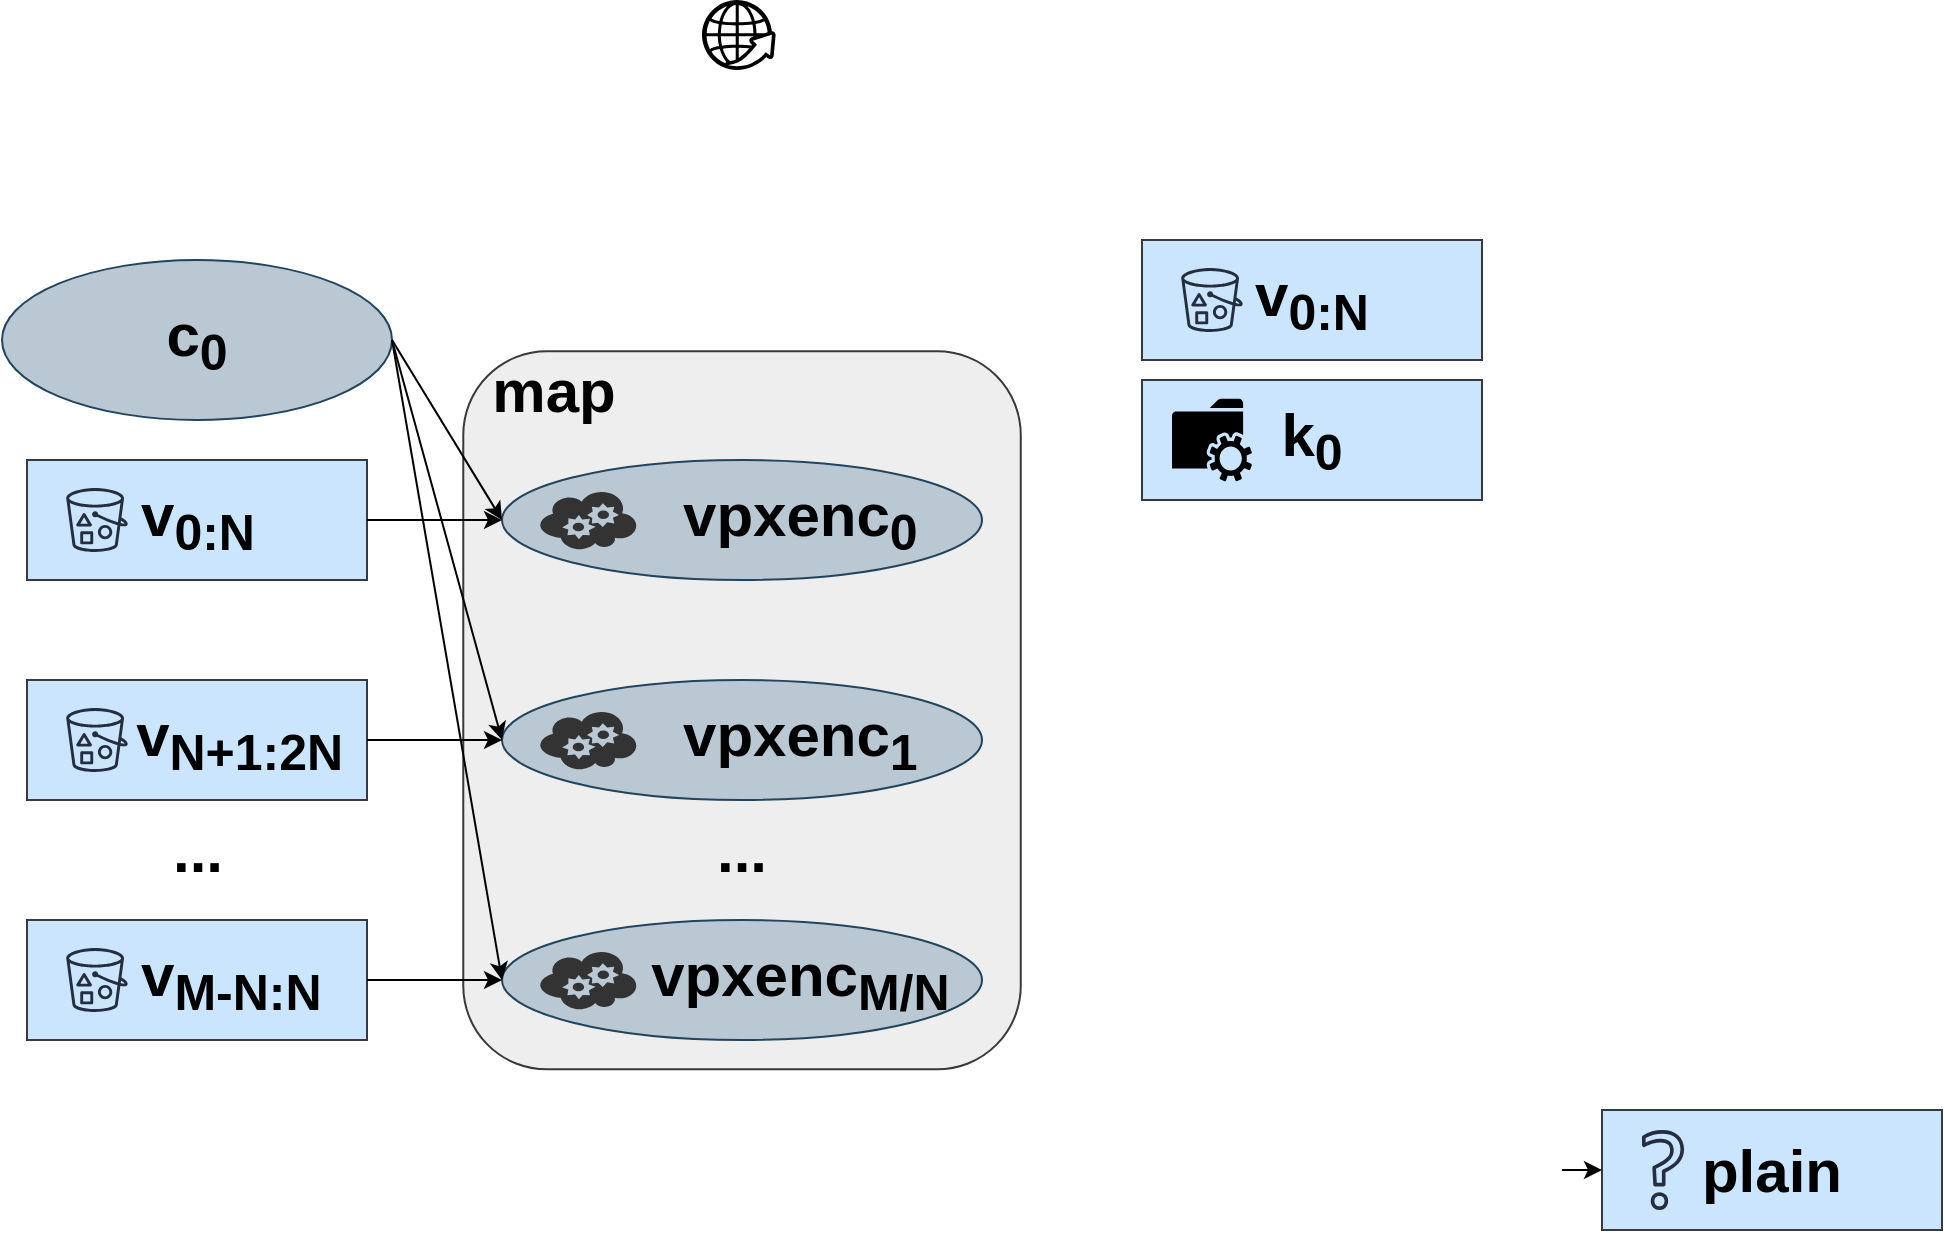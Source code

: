 <mxfile version="15.4.0" type="device"><diagram id="yiRDfCdH8cYX3cv1Tssn" name="Page-1"><mxGraphModel dx="2169" dy="1000" grid="1" gridSize="10" guides="1" tooltips="1" connect="1" arrows="1" fold="1" page="1" pageScale="1" pageWidth="827" pageHeight="1169" math="0" shadow="0"><root><mxCell id="0"/><mxCell id="1" parent="0"/><mxCell id="yL-OMmzlrlwscUEzl_rt-29" value="&lt;span style=&quot;font-size: 30px&quot;&gt;&lt;b&gt;k&lt;sub&gt;0&lt;/sub&gt;&lt;/b&gt;&lt;/span&gt;" style="rounded=0;whiteSpace=wrap;html=1;fillColor=#cce5ff;strokeColor=#36393d;" parent="1" vertex="1"><mxGeometry x="270" y="220" width="170" height="60" as="geometry"/></mxCell><mxCell id="AtRZBNMKBspMdsv5DlmV-30" value="&lt;b&gt;&lt;font style=&quot;font-size: 30px&quot;&gt;c&lt;sub&gt;0&lt;/sub&gt;&lt;/font&gt;&lt;/b&gt;" style="ellipse;whiteSpace=wrap;html=1;fillColor=#bac8d3;strokeColor=#23445d;" parent="1" vertex="1"><mxGeometry x="-300" y="160" width="195" height="80" as="geometry"/></mxCell><mxCell id="AtRZBNMKBspMdsv5DlmV-32" value="&lt;span style=&quot;font-size: 30px&quot;&gt;&lt;b&gt;v&lt;sub&gt;0:N&lt;/sub&gt;&lt;/b&gt;&lt;/span&gt;" style="rounded=0;whiteSpace=wrap;html=1;fillColor=#cce5ff;strokeColor=#36393d;" parent="1" vertex="1"><mxGeometry x="-287.5" y="260" width="170" height="60" as="geometry"/></mxCell><mxCell id="hjSG1IsNEeubkVH7Rs9Z-1" value="" style="sketch=0;html=1;aspect=fixed;strokeColor=none;shadow=0;align=center;verticalAlign=top;fillColor=#000000;shape=mxgraph.gcp2.globe_world" parent="1" vertex="1"><mxGeometry x="50" y="30" width="36.84" height="35" as="geometry"/></mxCell><mxCell id="yL-OMmzlrlwscUEzl_rt-1" value="" style="sketch=0;outlineConnect=0;fontColor=#232F3E;gradientColor=none;strokeColor=#232F3E;fillColor=none;dashed=0;verticalLabelPosition=bottom;verticalAlign=top;align=center;html=1;fontSize=12;fontStyle=0;aspect=fixed;shape=mxgraph.aws4.resourceIcon;resIcon=mxgraph.aws4.bucket_with_objects;" parent="1" vertex="1"><mxGeometry x="-272.5" y="270" width="40" height="40" as="geometry"/></mxCell><mxCell id="yL-OMmzlrlwscUEzl_rt-20" value="" style="group" parent="1" vertex="1" connectable="0"><mxGeometry x="-50" y="260" width="562.5" height="290" as="geometry"/></mxCell><mxCell id="yL-OMmzlrlwscUEzl_rt-25" value="" style="rounded=1;whiteSpace=wrap;html=1;fillColor=#eeeeee;rotation=90;strokeColor=#36393d;align=right;" parent="yL-OMmzlrlwscUEzl_rt-20" vertex="1"><mxGeometry x="-59.52" y="-14.22" width="359.06" height="278.75" as="geometry"/></mxCell><mxCell id="yL-OMmzlrlwscUEzl_rt-26" value="&lt;b&gt;&lt;font style=&quot;font-size: 30px&quot;&gt;map&lt;/font&gt;&lt;/b&gt;" style="text;html=1;strokeColor=none;fillColor=none;align=center;verticalAlign=middle;whiteSpace=wrap;rounded=0;" parent="yL-OMmzlrlwscUEzl_rt-20" vertex="1"><mxGeometry x="-4.38" y="-50" width="60" height="30" as="geometry"/></mxCell><mxCell id="yL-OMmzlrlwscUEzl_rt-21" value="&lt;b&gt;&lt;font style=&quot;font-size: 30px&quot;&gt;&amp;nbsp; &amp;nbsp; &amp;nbsp; &amp;nbsp;vpxenc&lt;sub&gt;0&lt;/sub&gt;&lt;/font&gt;&lt;/b&gt;" style="ellipse;whiteSpace=wrap;html=1;fillColor=#bac8d3;strokeColor=#23445d;" parent="yL-OMmzlrlwscUEzl_rt-20" vertex="1"><mxGeometry width="240" height="60" as="geometry"/></mxCell><mxCell id="yL-OMmzlrlwscUEzl_rt-22" value="" style="verticalLabelPosition=bottom;html=1;verticalAlign=top;align=center;strokeColor=none;fillColor=#333333;shape=mxgraph.azure.cloud_service;" parent="yL-OMmzlrlwscUEzl_rt-20" vertex="1"><mxGeometry x="18.462" y="15" width="49.231" height="30" as="geometry"/></mxCell><mxCell id="yL-OMmzlrlwscUEzl_rt-9" value="&lt;span style=&quot;font-size: 30px&quot;&gt;&lt;b&gt;&amp;nbsp; &amp;nbsp; &amp;nbsp;v&lt;sub&gt;N+1:2N&lt;/sub&gt;&lt;/b&gt;&lt;/span&gt;" style="rounded=0;whiteSpace=wrap;html=1;fillColor=#cce5ff;strokeColor=#36393d;" parent="yL-OMmzlrlwscUEzl_rt-20" vertex="1"><mxGeometry x="-237.5" y="110" width="170" height="60" as="geometry"/></mxCell><mxCell id="yL-OMmzlrlwscUEzl_rt-10" value="" style="sketch=0;outlineConnect=0;fontColor=#232F3E;gradientColor=none;strokeColor=#232F3E;fillColor=none;dashed=0;verticalLabelPosition=bottom;verticalAlign=top;align=center;html=1;fontSize=12;fontStyle=0;aspect=fixed;shape=mxgraph.aws4.resourceIcon;resIcon=mxgraph.aws4.bucket_with_objects;" parent="yL-OMmzlrlwscUEzl_rt-20" vertex="1"><mxGeometry x="-222.5" y="120" width="40" height="40" as="geometry"/></mxCell><mxCell id="yL-OMmzlrlwscUEzl_rt-17" value="" style="group" parent="yL-OMmzlrlwscUEzl_rt-20" vertex="1" connectable="0"><mxGeometry y="110" width="240" height="60" as="geometry"/></mxCell><mxCell id="yL-OMmzlrlwscUEzl_rt-18" value="&lt;b&gt;&lt;font style=&quot;font-size: 30px&quot;&gt;&amp;nbsp; &amp;nbsp; &amp;nbsp; &amp;nbsp;vpxenc&lt;sub&gt;1&lt;/sub&gt;&lt;/font&gt;&lt;/b&gt;" style="ellipse;whiteSpace=wrap;html=1;fillColor=#bac8d3;strokeColor=#23445d;" parent="yL-OMmzlrlwscUEzl_rt-17" vertex="1"><mxGeometry width="240" height="60" as="geometry"/></mxCell><mxCell id="yL-OMmzlrlwscUEzl_rt-19" value="" style="verticalLabelPosition=bottom;html=1;verticalAlign=top;align=center;strokeColor=none;fillColor=#333333;shape=mxgraph.azure.cloud_service;" parent="yL-OMmzlrlwscUEzl_rt-17" vertex="1"><mxGeometry x="18.462" y="15" width="49.231" height="30" as="geometry"/></mxCell><mxCell id="yL-OMmzlrlwscUEzl_rt-15" style="edgeStyle=none;rounded=0;orthogonalLoop=1;jettySize=auto;html=1;exitX=1;exitY=0.5;exitDx=0;exitDy=0;entryX=0;entryY=0.5;entryDx=0;entryDy=0;" parent="yL-OMmzlrlwscUEzl_rt-20" source="yL-OMmzlrlwscUEzl_rt-9" target="yL-OMmzlrlwscUEzl_rt-18" edge="1"><mxGeometry relative="1" as="geometry"><mxPoint x="5" y="140" as="targetPoint"/></mxGeometry></mxCell><mxCell id="yL-OMmzlrlwscUEzl_rt-11" value="&lt;span style=&quot;font-size: 30px&quot;&gt;&lt;b&gt;&amp;nbsp; &amp;nbsp; v&lt;sub&gt;M-N:N&lt;/sub&gt;&lt;/b&gt;&lt;/span&gt;" style="rounded=0;whiteSpace=wrap;html=1;fillColor=#cce5ff;strokeColor=#36393d;" parent="yL-OMmzlrlwscUEzl_rt-20" vertex="1"><mxGeometry x="-237.5" y="230" width="170" height="60" as="geometry"/></mxCell><mxCell id="yL-OMmzlrlwscUEzl_rt-12" value="" style="sketch=0;outlineConnect=0;fontColor=#232F3E;gradientColor=none;strokeColor=#232F3E;fillColor=none;dashed=0;verticalLabelPosition=bottom;verticalAlign=top;align=center;html=1;fontSize=12;fontStyle=0;aspect=fixed;shape=mxgraph.aws4.resourceIcon;resIcon=mxgraph.aws4.bucket_with_objects;" parent="yL-OMmzlrlwscUEzl_rt-20" vertex="1"><mxGeometry x="-222.5" y="240" width="40" height="40" as="geometry"/></mxCell><mxCell id="yL-OMmzlrlwscUEzl_rt-2" value="" style="group" parent="yL-OMmzlrlwscUEzl_rt-20" vertex="1" connectable="0"><mxGeometry y="230" width="240" height="60" as="geometry"/></mxCell><mxCell id="yL-OMmzlrlwscUEzl_rt-3" value="&lt;b&gt;&lt;font style=&quot;font-size: 30px&quot;&gt;&amp;nbsp; &amp;nbsp; &amp;nbsp; &amp;nbsp;vpxenc&lt;sub&gt;M/N&lt;/sub&gt;&lt;/font&gt;&lt;/b&gt;" style="ellipse;whiteSpace=wrap;html=1;fillColor=#bac8d3;strokeColor=#23445d;" parent="yL-OMmzlrlwscUEzl_rt-2" vertex="1"><mxGeometry width="240" height="60" as="geometry"/></mxCell><mxCell id="yL-OMmzlrlwscUEzl_rt-4" value="" style="verticalLabelPosition=bottom;html=1;verticalAlign=top;align=center;strokeColor=none;fillColor=#333333;shape=mxgraph.azure.cloud_service;" parent="yL-OMmzlrlwscUEzl_rt-2" vertex="1"><mxGeometry x="18.462" y="15" width="49.231" height="30" as="geometry"/></mxCell><mxCell id="yL-OMmzlrlwscUEzl_rt-23" value="&lt;b&gt;&lt;font style=&quot;font-size: 30px&quot;&gt;...&lt;/font&gt;&lt;/b&gt;" style="text;html=1;strokeColor=none;fillColor=none;align=center;verticalAlign=middle;whiteSpace=wrap;rounded=0;" parent="yL-OMmzlrlwscUEzl_rt-20" vertex="1"><mxGeometry x="90.0" y="180" width="60" height="30" as="geometry"/></mxCell><mxCell id="yL-OMmzlrlwscUEzl_rt-16" style="edgeStyle=none;rounded=0;orthogonalLoop=1;jettySize=auto;html=1;entryX=0;entryY=0.5;entryDx=0;entryDy=0;" parent="yL-OMmzlrlwscUEzl_rt-20" source="yL-OMmzlrlwscUEzl_rt-11" target="yL-OMmzlrlwscUEzl_rt-3" edge="1"><mxGeometry relative="1" as="geometry"/></mxCell><mxCell id="hjSG1IsNEeubkVH7Rs9Z-2" value="&lt;span style=&quot;font-size: 30px&quot;&gt;&lt;b&gt;plain&lt;/b&gt;&lt;/span&gt;" style="rounded=0;whiteSpace=wrap;html=1;fillColor=#cce5ff;strokeColor=#36393d;" parent="1" vertex="1"><mxGeometry x="500" y="585" width="170" height="60" as="geometry"/></mxCell><mxCell id="hjSG1IsNEeubkVH7Rs9Z-4" style="edgeStyle=orthogonalEdgeStyle;rounded=0;orthogonalLoop=1;jettySize=auto;html=1;entryX=0;entryY=0.5;entryDx=0;entryDy=0;" parent="1" target="hjSG1IsNEeubkVH7Rs9Z-2" edge="1"><mxGeometry relative="1" as="geometry"><mxPoint x="480" y="615" as="sourcePoint"/></mxGeometry></mxCell><mxCell id="hjSG1IsNEeubkVH7Rs9Z-5" value="" style="sketch=0;outlineConnect=0;fontColor=#232F3E;gradientColor=none;fillColor=#232F3E;strokeColor=none;dashed=0;verticalLabelPosition=bottom;verticalAlign=top;align=center;html=1;fontSize=12;fontStyle=0;aspect=fixed;pointerEvents=1;shape=mxgraph.aws4.question;" parent="1" vertex="1"><mxGeometry x="520" y="595" width="21.03" height="40" as="geometry"/></mxCell><mxCell id="yL-OMmzlrlwscUEzl_rt-14" style="edgeStyle=none;rounded=0;orthogonalLoop=1;jettySize=auto;html=1;entryX=0;entryY=0.5;entryDx=0;entryDy=0;exitX=1;exitY=0.5;exitDx=0;exitDy=0;" parent="1" source="AtRZBNMKBspMdsv5DlmV-30" target="yL-OMmzlrlwscUEzl_rt-3" edge="1"><mxGeometry relative="1" as="geometry"/></mxCell><mxCell id="yL-OMmzlrlwscUEzl_rt-13" style="rounded=0;orthogonalLoop=1;jettySize=auto;html=1;exitX=1;exitY=0.5;exitDx=0;exitDy=0;entryX=0;entryY=0.5;entryDx=0;entryDy=0;" parent="1" source="AtRZBNMKBspMdsv5DlmV-30" edge="1"><mxGeometry relative="1" as="geometry"><mxPoint x="-50" y="290" as="targetPoint"/></mxGeometry></mxCell><mxCell id="AtRZBNMKBspMdsv5DlmV-31" style="edgeStyle=none;rounded=0;orthogonalLoop=1;jettySize=auto;html=1;labelBackgroundColor=none;entryX=0;entryY=0.5;entryDx=0;entryDy=0;exitX=1;exitY=0.5;exitDx=0;exitDy=0;" parent="1" source="AtRZBNMKBspMdsv5DlmV-30" target="yL-OMmzlrlwscUEzl_rt-18" edge="1"><mxGeometry relative="1" as="geometry"><mxPoint x="-38.89" y="370" as="targetPoint"/></mxGeometry></mxCell><mxCell id="AtRZBNMKBspMdsv5DlmV-34" style="edgeStyle=none;rounded=0;orthogonalLoop=1;jettySize=auto;html=1;entryX=0;entryY=0.5;entryDx=0;entryDy=0;labelBackgroundColor=none;exitX=1;exitY=0.5;exitDx=0;exitDy=0;" parent="1" source="AtRZBNMKBspMdsv5DlmV-32" edge="1"><mxGeometry relative="1" as="geometry"><mxPoint x="-50" y="290" as="targetPoint"/></mxGeometry></mxCell><mxCell id="yL-OMmzlrlwscUEzl_rt-27" value="&lt;span style=&quot;font-size: 30px&quot;&gt;&lt;b&gt;v&lt;sub&gt;0:N&lt;/sub&gt;&lt;/b&gt;&lt;/span&gt;" style="rounded=0;whiteSpace=wrap;html=1;fillColor=#cce5ff;strokeColor=#36393d;" parent="1" vertex="1"><mxGeometry x="270" y="150" width="170" height="60" as="geometry"/></mxCell><mxCell id="yL-OMmzlrlwscUEzl_rt-28" value="" style="sketch=0;outlineConnect=0;fontColor=#232F3E;gradientColor=none;strokeColor=#232F3E;fillColor=none;dashed=0;verticalLabelPosition=bottom;verticalAlign=top;align=center;html=1;fontSize=12;fontStyle=0;aspect=fixed;shape=mxgraph.aws4.resourceIcon;resIcon=mxgraph.aws4.bucket_with_objects;" parent="1" vertex="1"><mxGeometry x="285" y="160" width="40" height="40" as="geometry"/></mxCell><mxCell id="yL-OMmzlrlwscUEzl_rt-24" value="&lt;b&gt;&lt;font style=&quot;font-size: 30px&quot;&gt;...&lt;/font&gt;&lt;/b&gt;" style="text;html=1;strokeColor=none;fillColor=none;align=center;verticalAlign=middle;whiteSpace=wrap;rounded=0;" parent="1" vertex="1"><mxGeometry x="-232.5" y="440" width="60" height="30" as="geometry"/></mxCell><mxCell id="yL-OMmzlrlwscUEzl_rt-32" value="" style="sketch=0;pointerEvents=1;shadow=0;dashed=0;html=1;strokeColor=none;fillColor=#000000;labelPosition=center;verticalLabelPosition=bottom;verticalAlign=top;outlineConnect=0;align=center;shape=mxgraph.office.services.network_file_share_service;" parent="1" vertex="1"><mxGeometry x="285" y="229.33" width="40" height="41.35" as="geometry"/></mxCell></root></mxGraphModel></diagram></mxfile>